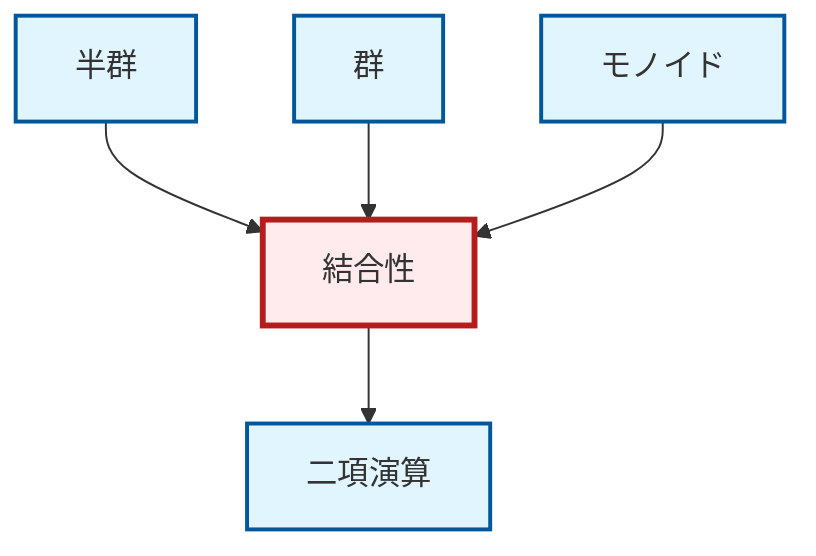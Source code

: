 graph TD
    classDef definition fill:#e1f5fe,stroke:#01579b,stroke-width:2px
    classDef theorem fill:#f3e5f5,stroke:#4a148c,stroke-width:2px
    classDef axiom fill:#fff3e0,stroke:#e65100,stroke-width:2px
    classDef example fill:#e8f5e9,stroke:#1b5e20,stroke-width:2px
    classDef current fill:#ffebee,stroke:#b71c1c,stroke-width:3px
    def-binary-operation["二項演算"]:::definition
    def-group["群"]:::definition
    def-associativity["結合性"]:::definition
    def-semigroup["半群"]:::definition
    def-monoid["モノイド"]:::definition
    def-semigroup --> def-associativity
    def-group --> def-associativity
    def-monoid --> def-associativity
    def-associativity --> def-binary-operation
    class def-associativity current